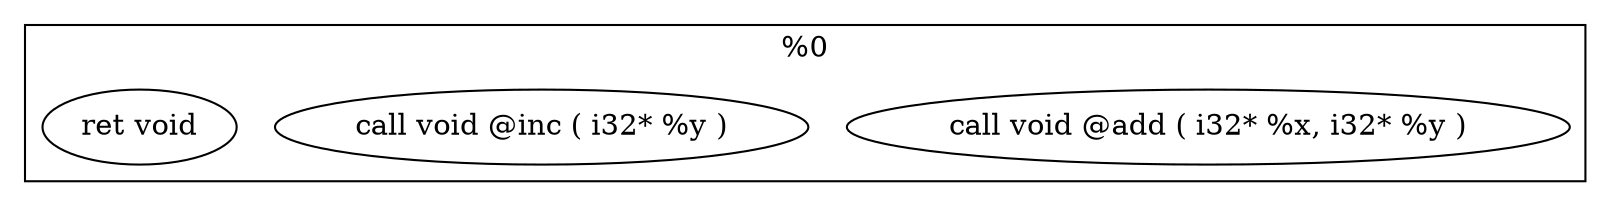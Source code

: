 digraph {
	graph [bb="0,0,766,91"];
	node [label="\N"];
	subgraph cluster_67 {
		graph [bb="8,8,758,83",
			label="%0",
			lheight=0.21,
			lp="383,71.5",
			lwidth=0.32
		];
		68		 [height=0.5,
			label="call void @add ( i32* %x, i32* %y )",
			pos="576,34",
			width=4.813];
		69		 [height=0.5,
			label="call void @inc ( i32* %y )",
			pos="256,34",
			width=3.5561];
		70		 [height=0.5,
			label="ret void",
			pos="63,34",
			width=1.2888];
	}
}
